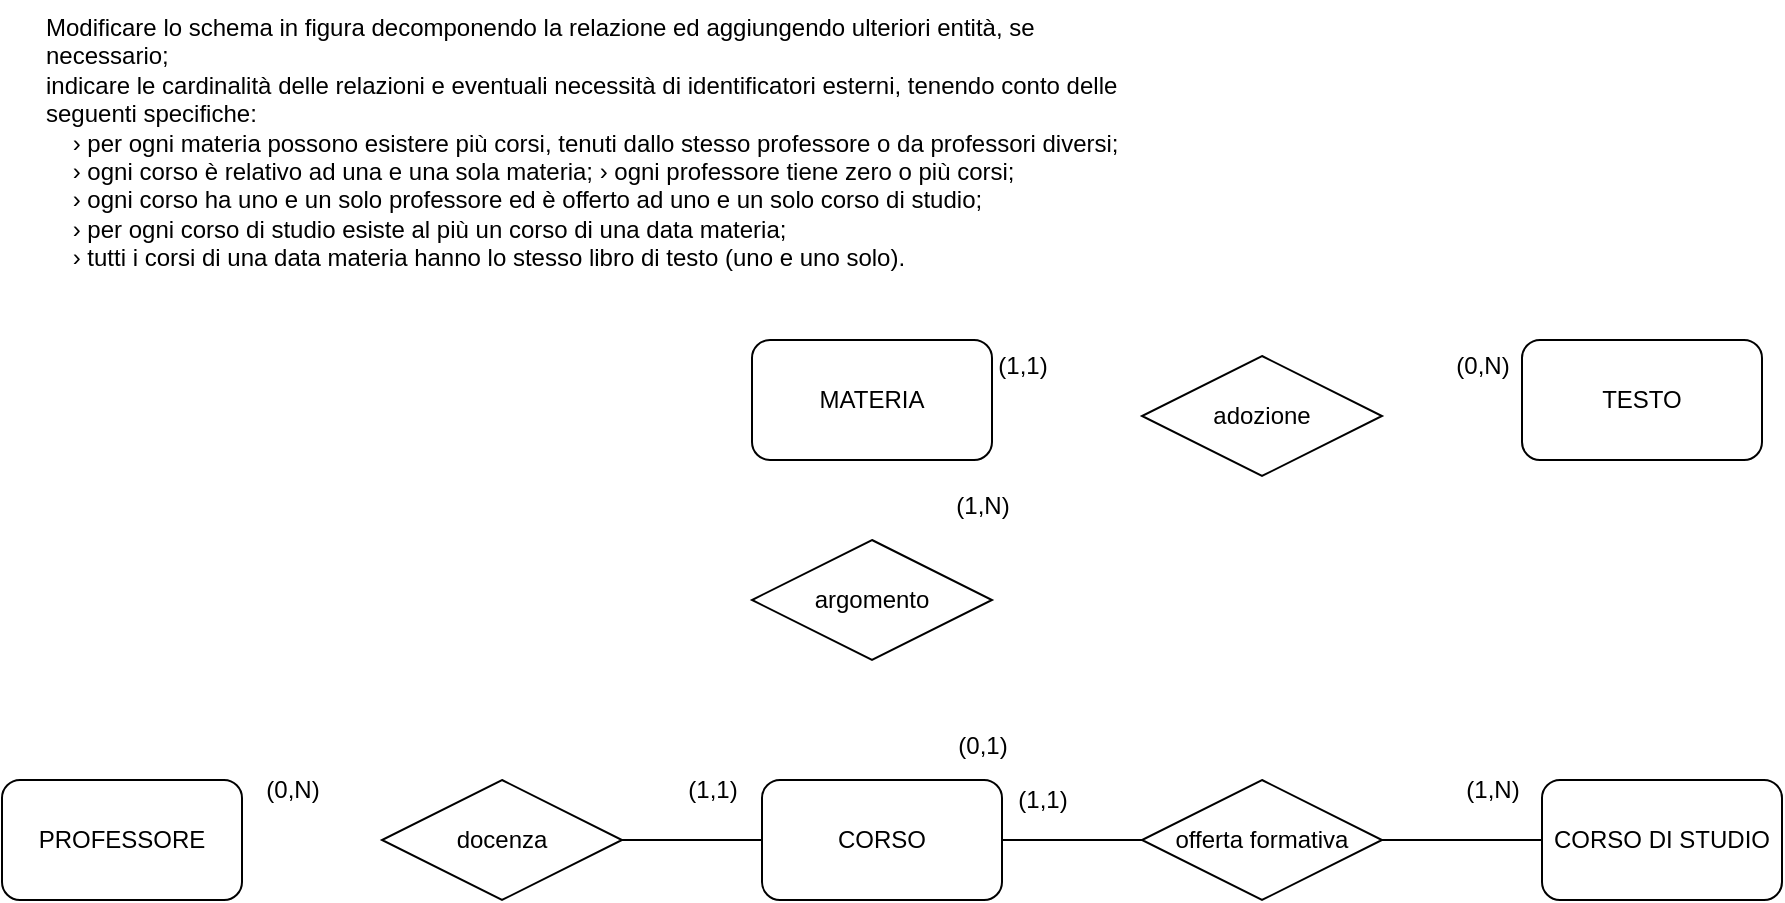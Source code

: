 <mxfile version="26.0.16">
  <diagram id="R2lEEEUBdFMjLlhIrx00" name="Page-1">
    <mxGraphModel dx="806" dy="989" grid="1" gridSize="10" guides="1" tooltips="1" connect="1" arrows="1" fold="1" page="0" pageScale="1" pageWidth="850" pageHeight="1100" math="0" shadow="0" extFonts="Permanent Marker^https://fonts.googleapis.com/css?family=Permanent+Marker">
      <root>
        <mxCell id="0" />
        <mxCell id="1" parent="0" />
        <mxCell id="eq48D7rv5CO64Ts3hX2F-63" value="Modificare lo schema in figura decomponendo la relazione ed aggiungendo ulteriori entità, se necessario; &#xa;indicare le cardinalità delle relazioni e eventuali necessità di identificatori esterni, tenendo conto delle seguenti specifiche: &#xa;    › per ogni materia possono esistere più corsi, tenuti dallo stesso professore o da professori diversi; &#xa;    › ogni corso è relativo ad una e una sola materia; › ogni professore tiene zero o più corsi; &#xa;    › ogni corso ha uno e un solo professore ed è offerto ad uno e un solo corso di studio; &#xa;    › per ogni corso di studio esiste al più un corso di una data materia; &#xa;    › tutti i corsi di una data materia hanno lo stesso libro di testo (uno e uno solo)." style="text;whiteSpace=wrap;" vertex="1" parent="1">
          <mxGeometry x="110" y="-250" width="560" height="170" as="geometry" />
        </mxCell>
        <mxCell id="eq48D7rv5CO64Ts3hX2F-64" value="PROFESSORE" style="rounded=1;whiteSpace=wrap;html=1;" vertex="1" parent="1">
          <mxGeometry x="90" y="140" width="120" height="60" as="geometry" />
        </mxCell>
        <mxCell id="eq48D7rv5CO64Ts3hX2F-65" value="CORSO" style="rounded=1;whiteSpace=wrap;html=1;" vertex="1" parent="1">
          <mxGeometry x="470" y="140" width="120" height="60" as="geometry" />
        </mxCell>
        <mxCell id="eq48D7rv5CO64Ts3hX2F-66" value="CORSO DI STUDIO" style="rounded=1;whiteSpace=wrap;html=1;" vertex="1" parent="1">
          <mxGeometry x="860" y="140" width="120" height="60" as="geometry" />
        </mxCell>
        <mxCell id="eq48D7rv5CO64Ts3hX2F-67" value="MATERIA" style="rounded=1;whiteSpace=wrap;html=1;" vertex="1" parent="1">
          <mxGeometry x="465" y="-80" width="120" height="60" as="geometry" />
        </mxCell>
        <mxCell id="eq48D7rv5CO64Ts3hX2F-68" value="TESTO" style="rounded=1;whiteSpace=wrap;html=1;" vertex="1" parent="1">
          <mxGeometry x="850" y="-80" width="120" height="60" as="geometry" />
        </mxCell>
        <mxCell id="eq48D7rv5CO64Ts3hX2F-69" value="docenza" style="shape=rhombus;perimeter=rhombusPerimeter;whiteSpace=wrap;html=1;align=center;" vertex="1" parent="1">
          <mxGeometry x="280" y="140" width="120" height="60" as="geometry" />
        </mxCell>
        <mxCell id="eq48D7rv5CO64Ts3hX2F-70" value="(0,N)" style="text;html=1;align=center;verticalAlign=middle;resizable=0;points=[];autosize=1;strokeColor=none;fillColor=none;" vertex="1" parent="1">
          <mxGeometry x="210" y="130" width="50" height="30" as="geometry" />
        </mxCell>
        <mxCell id="eq48D7rv5CO64Ts3hX2F-71" value="(1,1)" style="text;html=1;align=center;verticalAlign=middle;resizable=0;points=[];autosize=1;strokeColor=none;fillColor=none;" vertex="1" parent="1">
          <mxGeometry x="420" y="130" width="50" height="30" as="geometry" />
        </mxCell>
        <mxCell id="eq48D7rv5CO64Ts3hX2F-72" value="" style="line;strokeWidth=1;rotatable=0;dashed=0;labelPosition=right;align=left;verticalAlign=middle;spacingTop=0;spacingLeft=6;points=[];portConstraint=eastwest;" vertex="1" parent="1">
          <mxGeometry x="400" y="165" width="70" height="10" as="geometry" />
        </mxCell>
        <mxCell id="eq48D7rv5CO64Ts3hX2F-74" value="offerta formativa" style="shape=rhombus;perimeter=rhombusPerimeter;whiteSpace=wrap;html=1;align=center;" vertex="1" parent="1">
          <mxGeometry x="660" y="140" width="120" height="60" as="geometry" />
        </mxCell>
        <mxCell id="eq48D7rv5CO64Ts3hX2F-75" value="(1,1)" style="text;html=1;align=center;verticalAlign=middle;resizable=0;points=[];autosize=1;strokeColor=none;fillColor=none;" vertex="1" parent="1">
          <mxGeometry x="585" y="135" width="50" height="30" as="geometry" />
        </mxCell>
        <mxCell id="eq48D7rv5CO64Ts3hX2F-76" value="(1,N)" style="text;html=1;align=center;verticalAlign=middle;resizable=0;points=[];autosize=1;strokeColor=none;fillColor=none;" vertex="1" parent="1">
          <mxGeometry x="810" y="130" width="50" height="30" as="geometry" />
        </mxCell>
        <mxCell id="eq48D7rv5CO64Ts3hX2F-77" value="argomento" style="shape=rhombus;perimeter=rhombusPerimeter;whiteSpace=wrap;html=1;align=center;" vertex="1" parent="1">
          <mxGeometry x="465" y="20" width="120" height="60" as="geometry" />
        </mxCell>
        <mxCell id="eq48D7rv5CO64Ts3hX2F-78" value="(1,N)" style="text;html=1;align=center;verticalAlign=middle;resizable=0;points=[];autosize=1;strokeColor=none;fillColor=none;" vertex="1" parent="1">
          <mxGeometry x="555" y="-12" width="50" height="30" as="geometry" />
        </mxCell>
        <mxCell id="eq48D7rv5CO64Ts3hX2F-79" value="(0,1)" style="text;html=1;align=center;verticalAlign=middle;resizable=0;points=[];autosize=1;strokeColor=none;fillColor=none;" vertex="1" parent="1">
          <mxGeometry x="555" y="108" width="50" height="30" as="geometry" />
        </mxCell>
        <mxCell id="eq48D7rv5CO64Ts3hX2F-80" value="(1,1)" style="text;html=1;align=center;verticalAlign=middle;resizable=0;points=[];autosize=1;strokeColor=none;fillColor=none;" vertex="1" parent="1">
          <mxGeometry x="575" y="-82" width="50" height="30" as="geometry" />
        </mxCell>
        <mxCell id="eq48D7rv5CO64Ts3hX2F-81" value="(0,N)" style="text;html=1;align=center;verticalAlign=middle;resizable=0;points=[];autosize=1;strokeColor=none;fillColor=none;" vertex="1" parent="1">
          <mxGeometry x="805" y="-82" width="50" height="30" as="geometry" />
        </mxCell>
        <mxCell id="eq48D7rv5CO64Ts3hX2F-82" value="adozione" style="shape=rhombus;perimeter=rhombusPerimeter;whiteSpace=wrap;html=1;align=center;" vertex="1" parent="1">
          <mxGeometry x="660" y="-72" width="120" height="60" as="geometry" />
        </mxCell>
        <mxCell id="eq48D7rv5CO64Ts3hX2F-83" value="" style="line;strokeWidth=1;rotatable=0;dashed=0;labelPosition=right;align=left;verticalAlign=middle;spacingTop=0;spacingLeft=6;points=[];portConstraint=eastwest;" vertex="1" parent="1">
          <mxGeometry x="590" y="165" width="70" height="10" as="geometry" />
        </mxCell>
        <mxCell id="eq48D7rv5CO64Ts3hX2F-85" value="" style="line;strokeWidth=1;rotatable=0;dashed=0;labelPosition=right;align=left;verticalAlign=middle;spacingTop=0;spacingLeft=6;points=[];portConstraint=eastwest;" vertex="1" parent="1">
          <mxGeometry x="780" y="165" width="80" height="10" as="geometry" />
        </mxCell>
      </root>
    </mxGraphModel>
  </diagram>
</mxfile>
